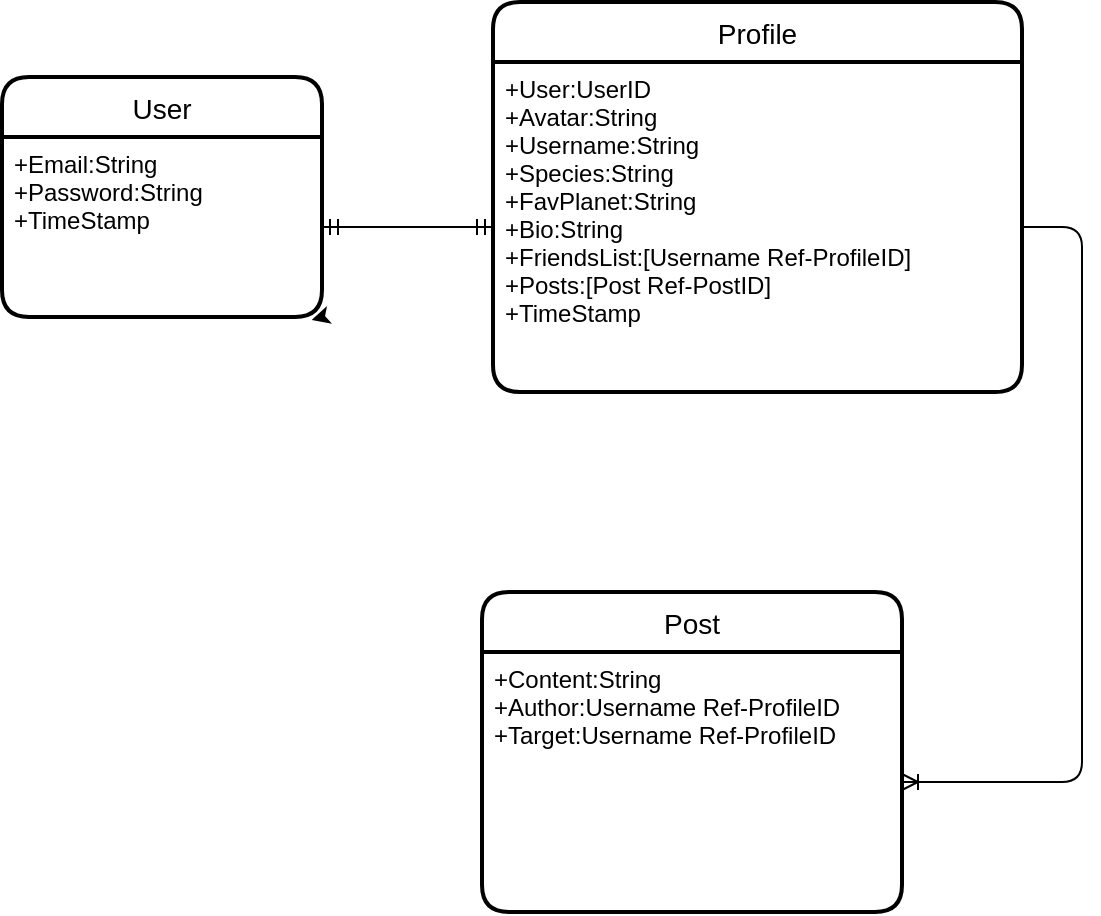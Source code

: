 <mxfile>
    <diagram id="mKbNgIMhx3-CPgFHHdd7" name="Page-1">
        <mxGraphModel dx="570" dy="483" grid="1" gridSize="10" guides="1" tooltips="1" connect="1" arrows="1" fold="1" page="1" pageScale="1" pageWidth="850" pageHeight="1100" math="0" shadow="0">
            <root>
                <mxCell id="0"/>
                <mxCell id="1" parent="0"/>
                <mxCell id="22" value="User" style="swimlane;childLayout=stackLayout;horizontal=1;startSize=30;horizontalStack=0;rounded=1;fontSize=14;fontStyle=0;strokeWidth=2;resizeParent=0;resizeLast=1;shadow=0;dashed=0;align=center;" parent="1" vertex="1">
                    <mxGeometry x="40" y="62.5" width="160" height="120" as="geometry"/>
                </mxCell>
                <mxCell id="23" value="+Email:String&#10;+Password:String&#10;+TimeStamp" style="align=left;strokeColor=none;fillColor=none;spacingLeft=4;fontSize=12;verticalAlign=top;resizable=0;rotatable=0;part=1;" parent="22" vertex="1">
                    <mxGeometry y="30" width="160" height="90" as="geometry"/>
                </mxCell>
                <mxCell id="27" style="edgeStyle=none;html=1;exitX=1;exitY=1;exitDx=0;exitDy=0;entryX=0.968;entryY=1.016;entryDx=0;entryDy=0;entryPerimeter=0;" parent="22" source="23" target="23" edge="1">
                    <mxGeometry relative="1" as="geometry"/>
                </mxCell>
                <mxCell id="25" value="" style="edgeStyle=entityRelationEdgeStyle;fontSize=12;html=1;endArrow=ERmandOne;startArrow=ERmandOne;" parent="1" source="23" target="29" edge="1">
                    <mxGeometry width="100" height="100" relative="1" as="geometry">
                        <mxPoint x="220" y="250" as="sourcePoint"/>
                        <mxPoint x="320" y="150" as="targetPoint"/>
                    </mxGeometry>
                </mxCell>
                <mxCell id="26" value="" style="edgeStyle=entityRelationEdgeStyle;fontSize=12;html=1;endArrow=ERoneToMany;entryX=1;entryY=0.5;entryDx=0;entryDy=0;" parent="1" source="29" target="35" edge="1">
                    <mxGeometry width="100" height="100" relative="1" as="geometry">
                        <mxPoint x="620" y="150" as="sourcePoint"/>
                        <mxPoint x="240" y="517" as="targetPoint"/>
                    </mxGeometry>
                </mxCell>
                <mxCell id="28" value="Profile" style="swimlane;childLayout=stackLayout;horizontal=1;startSize=30;horizontalStack=0;rounded=1;fontSize=14;fontStyle=0;strokeWidth=2;resizeParent=0;resizeLast=1;shadow=0;dashed=0;align=center;" parent="1" vertex="1">
                    <mxGeometry x="285.5" y="25" width="264.5" height="195" as="geometry"/>
                </mxCell>
                <mxCell id="29" value="+User:UserID&#10;+Avatar:String&#10;+Username:String&#10;+Species:String&#10;+FavPlanet:String&#10;+Bio:String&#10;+FriendsList:[Username Ref-ProfileID]&#10;+Posts:[Post Ref-PostID]&#10;+TimeStamp" style="align=left;strokeColor=none;fillColor=none;spacingLeft=4;fontSize=12;verticalAlign=top;resizable=0;rotatable=0;part=1;" parent="28" vertex="1">
                    <mxGeometry y="30" width="264.5" height="165" as="geometry"/>
                </mxCell>
                <mxCell id="34" value="Post" style="swimlane;childLayout=stackLayout;horizontal=1;startSize=30;horizontalStack=0;rounded=1;fontSize=14;fontStyle=0;strokeWidth=2;resizeParent=0;resizeLast=1;shadow=0;dashed=0;align=center;" parent="1" vertex="1">
                    <mxGeometry x="280" y="320" width="210" height="160" as="geometry"/>
                </mxCell>
                <mxCell id="35" value="+Content:String&#10;+Author:Username Ref-ProfileID&#10;+Target:Username Ref-ProfileID" style="align=left;strokeColor=none;fillColor=none;spacingLeft=4;fontSize=12;verticalAlign=top;resizable=0;rotatable=0;part=1;" parent="34" vertex="1">
                    <mxGeometry y="30" width="210" height="130" as="geometry"/>
                </mxCell>
            </root>
        </mxGraphModel>
    </diagram>
</mxfile>